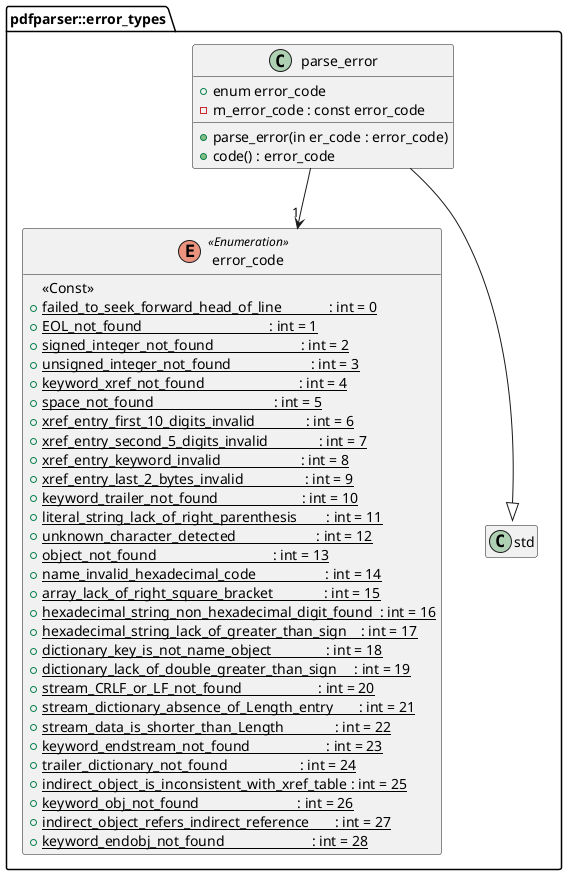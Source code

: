 @startuml error_types
hide empty members
namespace pdfparser::error_types {
enum error_code <<Enumeration>> {
	<<Const>>
	+{static} failed_to_seek_forward_head_of_line             : int = 0
	+{static} EOL_not_found                                   : int = 1
	+{static} signed_integer_not_found                        : int = 2
	+{static} unsigned_integer_not_found                      : int = 3
	+{static} keyword_xref_not_found                          : int = 4
	+{static} space_not_found                                 : int = 5
	+{static} xref_entry_first_10_digits_invalid              : int = 6
	+{static} xref_entry_second_5_digits_invalid              : int = 7
	+{static} xref_entry_keyword_invalid                      : int = 8
	+{static} xref_entry_last_2_bytes_invalid                 : int = 9
	+{static} keyword_trailer_not_found                       : int = 10
	+{static} literal_string_lack_of_right_parenthesis        : int = 11
	+{static} unknown_character_detected                      : int = 12
	+{static} object_not_found                                : int = 13
	+{static} name_invalid_hexadecimal_code                   : int = 14
	+{static} array_lack_of_right_square_bracket              : int = 15
	+{static} hexadecimal_string_non_hexadecimal_digit_found  : int = 16
	+{static} hexadecimal_string_lack_of_greater_than_sign    : int = 17
	+{static} dictionary_key_is_not_name_object               : int = 18
	+{static} dictionary_lack_of_double_greater_than_sign     : int = 19
	+{static} stream_CRLF_or_LF_not_found                     : int = 20
	+{static} stream_dictionary_absence_of_Length_entry       : int = 21
	+{static} stream_data_is_shorter_than_Length              : int = 22
	+{static} keyword_endstream_not_found                     : int = 23
	+{static} trailer_dictionary_not_found                    : int = 24
	+{static} indirect_object_is_inconsistent_with_xref_table : int = 25
	+{static} keyword_obj_not_found                           : int = 26
	+{static} indirect_object_refers_indirect_reference       : int = 27
	+{static} keyword_endobj_not_found                        : int = 28
}
class parse_error {
	+enum error_code
	-m_error_code : const error_code

	+parse_error(in er_code : error_code)
	+code() : error_code
}
parse_error --|> std::runtime_error
parse_error --> "1" error_code
}
@enduml
